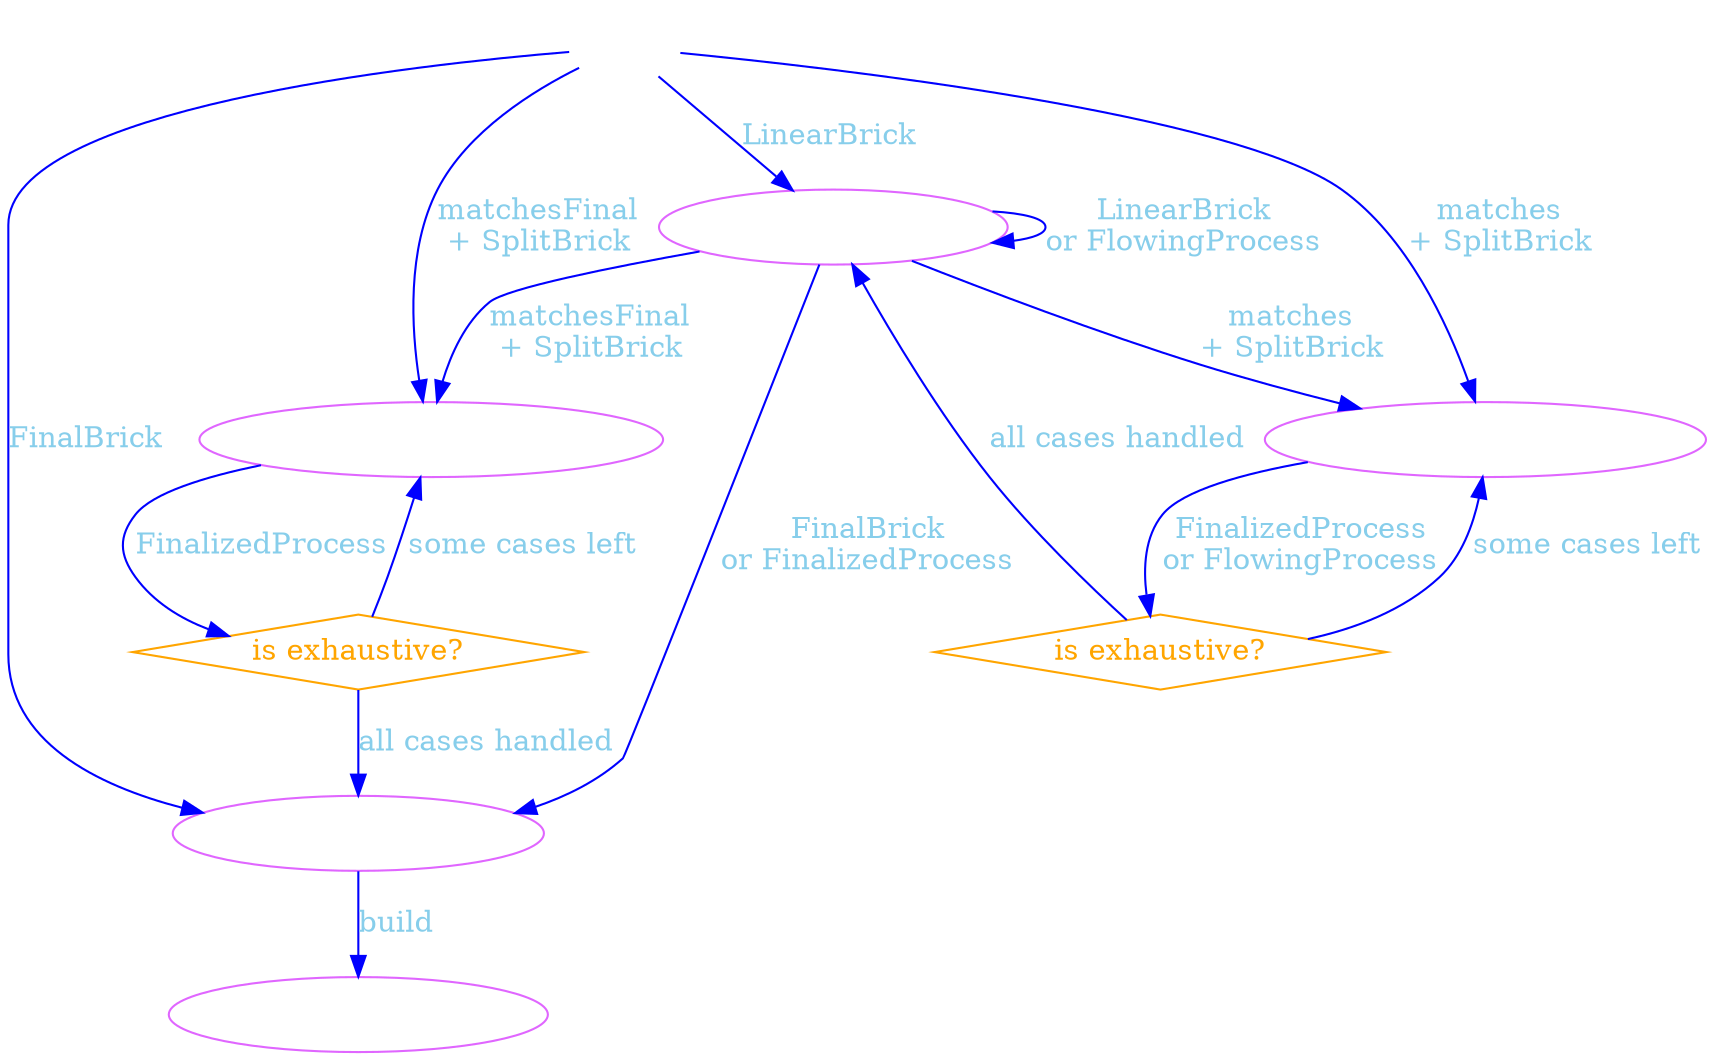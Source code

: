 digraph G {
    # dreampuf.github.io
    bgcolor=transparent

    Start [label="", color=transparent, fontcolor=white]
    End [label="RunnableProcess", color=mediumorchid1, fontcolor=white]
    FinalizedProcess [label="FinalizedProcess", color=mediumorchid1, fontcolor=white]
    FlowingProcess [label="FlowingProcess", color=mediumorchid1, fontcolor=white]
    FinalizedSplitProcess [label="FinalizedSplitProcess", color=mediumorchid1, fontcolor=white]
    FlowingSplitProcess [label="FlowingSplitProcess", color=mediumorchid1, fontcolor=white]

    Start -> FinalizedProcess [label="FinalBrick", color=blue, fontcolor=skyblue]
    FinalizedProcess -> End [label="build", color=blue, fontcolor=skyblue]
    Start -> FlowingProcess [label="LinearBrick", color=blue, fontcolor=skyblue]
    FlowingProcess -> FlowingProcess [label="LinearBrick\nor FlowingProcess", color=blue, fontcolor=skyblue]
    FlowingProcess -> FinalizedProcess [label="FinalBrick\nor FinalizedProcess", color=blue, fontcolor=skyblue]
    Start -> FinalizedSplitProcess [label="matchesFinal\n+ SplitBrick", color=blue, fontcolor=skyblue]
    FlowingProcess -> FinalizedSplitProcess [label="matchesFinal\n+ SplitBrick", color=blue, fontcolor=skyblue]

    finalized_split_cases_final [label="is exhaustive?", shape=diamond, color=orange, fontcolor=orange]
    FinalizedSplitProcess -> finalized_split_cases_final [label="FinalizedProcess", color=blue, fontcolor=skyblue]
    finalized_split_cases_final -> FinalizedSplitProcess [label="some cases left", color=blue, fontcolor=skyblue]
    finalized_split_cases_final -> FinalizedProcess [label="all cases handled", color=blue, fontcolor=skyblue]

    FlowingProcess -> FlowingSplitProcess [label="matches\n+ SplitBrick", color=blue, fontcolor=skyblue]
    Start -> FlowingSplitProcess [label="matches\n+ SplitBrick", color=blue, fontcolor=skyblue]

    flowing_split_cases [label="is exhaustive?", shape=diamond, color=orange, fontcolor=orange]
    FlowingSplitProcess -> flowing_split_cases [label="FinalizedProcess\nor FlowingProcess", color=blue, fontcolor=skyblue]
    flowing_split_cases -> FlowingSplitProcess [label="some cases left", color=blue, fontcolor=skyblue]
    flowing_split_cases -> FlowingProcess [label="all cases handled", color=blue, fontcolor=skyblue]
}
